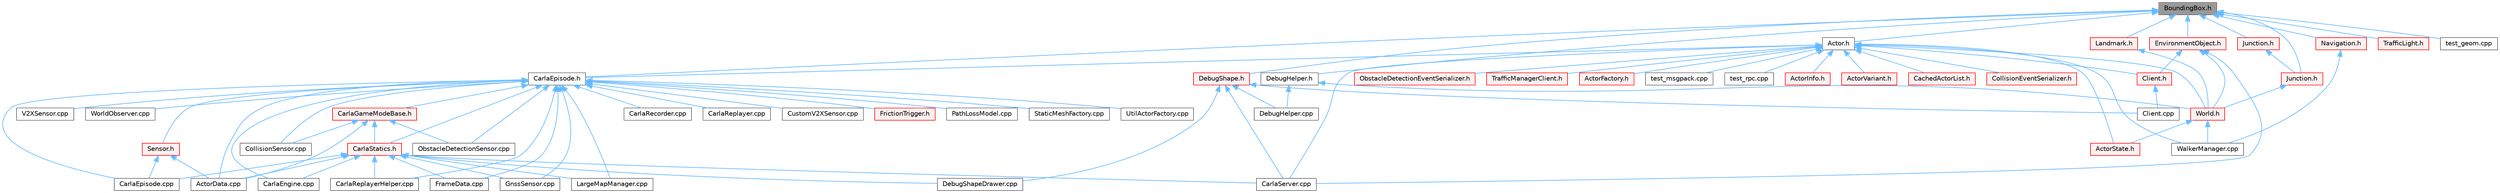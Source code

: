 digraph "BoundingBox.h"
{
 // INTERACTIVE_SVG=YES
 // LATEX_PDF_SIZE
  bgcolor="transparent";
  edge [fontname=Helvetica,fontsize=10,labelfontname=Helvetica,labelfontsize=10];
  node [fontname=Helvetica,fontsize=10,shape=box,height=0.2,width=0.4];
  Node1 [id="Node000001",label="BoundingBox.h",height=0.2,width=0.4,color="gray40", fillcolor="grey60", style="filled", fontcolor="black",tooltip=" "];
  Node1 -> Node2 [id="edge1_Node000001_Node000002",dir="back",color="steelblue1",style="solid",tooltip=" "];
  Node2 [id="Node000002",label="Actor.h",height=0.2,width=0.4,color="grey40", fillcolor="white", style="filled",URL="$d8/d73/rpc_2Actor_8h.html",tooltip=" "];
  Node2 -> Node3 [id="edge2_Node000002_Node000003",dir="back",color="steelblue1",style="solid",tooltip=" "];
  Node3 [id="Node000003",label="ActorFactory.h",height=0.2,width=0.4,color="red", fillcolor="#FFF0F0", style="filled",URL="$d7/dae/ActorFactory_8h.html",tooltip=" "];
  Node2 -> Node29 [id="edge3_Node000002_Node000029",dir="back",color="steelblue1",style="solid",tooltip=" "];
  Node29 [id="Node000029",label="ActorInfo.h",height=0.2,width=0.4,color="red", fillcolor="#FFF0F0", style="filled",URL="$d0/d4e/ActorInfo_8h.html",tooltip=" "];
  Node2 -> Node146 [id="edge4_Node000002_Node000146",dir="back",color="steelblue1",style="solid",tooltip=" "];
  Node146 [id="Node000146",label="ActorState.h",height=0.2,width=0.4,color="red", fillcolor="#FFF0F0", style="filled",URL="$d4/d22/client_2detail_2ActorState_8h.html",tooltip=" "];
  Node2 -> Node149 [id="edge5_Node000002_Node000149",dir="back",color="steelblue1",style="solid",tooltip=" "];
  Node149 [id="Node000149",label="ActorVariant.h",height=0.2,width=0.4,color="red", fillcolor="#FFF0F0", style="filled",URL="$d9/d0d/ActorVariant_8h.html",tooltip=" "];
  Node2 -> Node202 [id="edge6_Node000002_Node000202",dir="back",color="steelblue1",style="solid",tooltip=" "];
  Node202 [id="Node000202",label="CachedActorList.h",height=0.2,width=0.4,color="red", fillcolor="#FFF0F0", style="filled",URL="$d5/d81/CachedActorList_8h.html",tooltip=" "];
  Node2 -> Node37 [id="edge7_Node000002_Node000037",dir="back",color="steelblue1",style="solid",tooltip=" "];
  Node37 [id="Node000037",label="CarlaEpisode.h",height=0.2,width=0.4,color="grey40", fillcolor="white", style="filled",URL="$de/db8/CarlaEpisode_8h.html",tooltip=" "];
  Node37 -> Node31 [id="edge8_Node000037_Node000031",dir="back",color="steelblue1",style="solid",tooltip=" "];
  Node31 [id="Node000031",label="ActorData.cpp",height=0.2,width=0.4,color="grey40", fillcolor="white", style="filled",URL="$da/d7f/ActorData_8cpp.html",tooltip=" "];
  Node37 -> Node38 [id="edge9_Node000037_Node000038",dir="back",color="steelblue1",style="solid",tooltip=" "];
  Node38 [id="Node000038",label="CarlaEngine.cpp",height=0.2,width=0.4,color="grey40", fillcolor="white", style="filled",URL="$d6/da1/CarlaEngine_8cpp.html",tooltip=" "];
  Node37 -> Node39 [id="edge10_Node000037_Node000039",dir="back",color="steelblue1",style="solid",tooltip=" "];
  Node39 [id="Node000039",label="CarlaEpisode.cpp",height=0.2,width=0.4,color="grey40", fillcolor="white", style="filled",URL="$d6/dd9/CarlaEpisode_8cpp.html",tooltip=" "];
  Node37 -> Node40 [id="edge11_Node000037_Node000040",dir="back",color="steelblue1",style="solid",tooltip=" "];
  Node40 [id="Node000040",label="CarlaGameModeBase.h",height=0.2,width=0.4,color="red", fillcolor="#FFF0F0", style="filled",URL="$d3/d49/CarlaGameModeBase_8h.html",tooltip=" "];
  Node40 -> Node31 [id="edge12_Node000040_Node000031",dir="back",color="steelblue1",style="solid",tooltip=" "];
  Node40 -> Node42 [id="edge13_Node000040_Node000042",dir="back",color="steelblue1",style="solid",tooltip=" "];
  Node42 [id="Node000042",label="CarlaStatics.h",height=0.2,width=0.4,color="red", fillcolor="#FFF0F0", style="filled",URL="$d9/dc8/CarlaStatics_8h.html",tooltip=" "];
  Node42 -> Node31 [id="edge14_Node000042_Node000031",dir="back",color="steelblue1",style="solid",tooltip=" "];
  Node42 -> Node38 [id="edge15_Node000042_Node000038",dir="back",color="steelblue1",style="solid",tooltip=" "];
  Node42 -> Node39 [id="edge16_Node000042_Node000039",dir="back",color="steelblue1",style="solid",tooltip=" "];
  Node42 -> Node46 [id="edge17_Node000042_Node000046",dir="back",color="steelblue1",style="solid",tooltip=" "];
  Node46 [id="Node000046",label="CarlaReplayerHelper.cpp",height=0.2,width=0.4,color="grey40", fillcolor="white", style="filled",URL="$d2/d32/CarlaReplayerHelper_8cpp.html",tooltip=" "];
  Node42 -> Node47 [id="edge18_Node000042_Node000047",dir="back",color="steelblue1",style="solid",tooltip=" "];
  Node47 [id="Node000047",label="CarlaServer.cpp",height=0.2,width=0.4,color="grey40", fillcolor="white", style="filled",URL="$db/d6c/CarlaServer_8cpp.html",tooltip=" "];
  Node42 -> Node51 [id="edge19_Node000042_Node000051",dir="back",color="steelblue1",style="solid",tooltip=" "];
  Node51 [id="Node000051",label="DebugShapeDrawer.cpp",height=0.2,width=0.4,color="grey40", fillcolor="white", style="filled",URL="$d3/d7b/DebugShapeDrawer_8cpp.html",tooltip=" "];
  Node42 -> Node52 [id="edge20_Node000042_Node000052",dir="back",color="steelblue1",style="solid",tooltip=" "];
  Node52 [id="Node000052",label="FrameData.cpp",height=0.2,width=0.4,color="grey40", fillcolor="white", style="filled",URL="$df/d8a/FrameData_8cpp.html",tooltip=" "];
  Node42 -> Node53 [id="edge21_Node000042_Node000053",dir="back",color="steelblue1",style="solid",tooltip=" "];
  Node53 [id="Node000053",label="GnssSensor.cpp",height=0.2,width=0.4,color="grey40", fillcolor="white", style="filled",URL="$d7/d22/GnssSensor_8cpp.html",tooltip=" "];
  Node42 -> Node54 [id="edge22_Node000042_Node000054",dir="back",color="steelblue1",style="solid",tooltip=" "];
  Node54 [id="Node000054",label="LargeMapManager.cpp",height=0.2,width=0.4,color="grey40", fillcolor="white", style="filled",URL="$df/d6c/LargeMapManager_8cpp.html",tooltip=" "];
  Node40 -> Node70 [id="edge23_Node000040_Node000070",dir="back",color="steelblue1",style="solid",tooltip=" "];
  Node70 [id="Node000070",label="CollisionSensor.cpp",height=0.2,width=0.4,color="grey40", fillcolor="white", style="filled",URL="$da/df0/CollisionSensor_8cpp.html",tooltip=" "];
  Node40 -> Node71 [id="edge24_Node000040_Node000071",dir="back",color="steelblue1",style="solid",tooltip=" "];
  Node71 [id="Node000071",label="ObstacleDetectionSensor.cpp",height=0.2,width=0.4,color="grey40", fillcolor="white", style="filled",URL="$d2/d70/ObstacleDetectionSensor_8cpp.html",tooltip=" "];
  Node37 -> Node72 [id="edge25_Node000037_Node000072",dir="back",color="steelblue1",style="solid",tooltip=" "];
  Node72 [id="Node000072",label="CarlaRecorder.cpp",height=0.2,width=0.4,color="grey40", fillcolor="white", style="filled",URL="$da/d49/CarlaRecorder_8cpp.html",tooltip=" "];
  Node37 -> Node73 [id="edge26_Node000037_Node000073",dir="back",color="steelblue1",style="solid",tooltip=" "];
  Node73 [id="Node000073",label="CarlaReplayer.cpp",height=0.2,width=0.4,color="grey40", fillcolor="white", style="filled",URL="$db/dba/CarlaReplayer_8cpp.html",tooltip=" "];
  Node37 -> Node46 [id="edge27_Node000037_Node000046",dir="back",color="steelblue1",style="solid",tooltip=" "];
  Node37 -> Node42 [id="edge28_Node000037_Node000042",dir="back",color="steelblue1",style="solid",tooltip=" "];
  Node37 -> Node70 [id="edge29_Node000037_Node000070",dir="back",color="steelblue1",style="solid",tooltip=" "];
  Node37 -> Node74 [id="edge30_Node000037_Node000074",dir="back",color="steelblue1",style="solid",tooltip=" "];
  Node74 [id="Node000074",label="CustomV2XSensor.cpp",height=0.2,width=0.4,color="grey40", fillcolor="white", style="filled",URL="$d8/d97/CustomV2XSensor_8cpp.html",tooltip=" "];
  Node37 -> Node52 [id="edge31_Node000037_Node000052",dir="back",color="steelblue1",style="solid",tooltip=" "];
  Node37 -> Node75 [id="edge32_Node000037_Node000075",dir="back",color="steelblue1",style="solid",tooltip=" "];
  Node75 [id="Node000075",label="FrictionTrigger.h",height=0.2,width=0.4,color="red", fillcolor="#FFF0F0", style="filled",URL="$d4/d30/FrictionTrigger_8h.html",tooltip=" "];
  Node37 -> Node53 [id="edge33_Node000037_Node000053",dir="back",color="steelblue1",style="solid",tooltip=" "];
  Node37 -> Node54 [id="edge34_Node000037_Node000054",dir="back",color="steelblue1",style="solid",tooltip=" "];
  Node37 -> Node71 [id="edge35_Node000037_Node000071",dir="back",color="steelblue1",style="solid",tooltip=" "];
  Node37 -> Node77 [id="edge36_Node000037_Node000077",dir="back",color="steelblue1",style="solid",tooltip=" "];
  Node77 [id="Node000077",label="PathLossModel.cpp",height=0.2,width=0.4,color="grey40", fillcolor="white", style="filled",URL="$d9/dcb/PathLossModel_8cpp.html",tooltip=" "];
  Node37 -> Node78 [id="edge37_Node000037_Node000078",dir="back",color="steelblue1",style="solid",tooltip=" "];
  Node78 [id="Node000078",label="Sensor.h",height=0.2,width=0.4,color="red", fillcolor="#FFF0F0", style="filled",URL="$d7/d7d/Unreal_2CarlaUE4_2Plugins_2Carla_2Source_2Carla_2Sensor_2Sensor_8h.html",tooltip=" "];
  Node78 -> Node31 [id="edge38_Node000078_Node000031",dir="back",color="steelblue1",style="solid",tooltip=" "];
  Node78 -> Node39 [id="edge39_Node000078_Node000039",dir="back",color="steelblue1",style="solid",tooltip=" "];
  Node37 -> Node105 [id="edge40_Node000037_Node000105",dir="back",color="steelblue1",style="solid",tooltip=" "];
  Node105 [id="Node000105",label="StaticMeshFactory.cpp",height=0.2,width=0.4,color="grey40", fillcolor="white", style="filled",URL="$d7/dc4/StaticMeshFactory_8cpp.html",tooltip=" "];
  Node37 -> Node106 [id="edge41_Node000037_Node000106",dir="back",color="steelblue1",style="solid",tooltip=" "];
  Node106 [id="Node000106",label="UtilActorFactory.cpp",height=0.2,width=0.4,color="grey40", fillcolor="white", style="filled",URL="$dc/df0/UtilActorFactory_8cpp.html",tooltip=" "];
  Node37 -> Node81 [id="edge42_Node000037_Node000081",dir="back",color="steelblue1",style="solid",tooltip=" "];
  Node81 [id="Node000081",label="V2XSensor.cpp",height=0.2,width=0.4,color="grey40", fillcolor="white", style="filled",URL="$d2/df9/V2XSensor_8cpp.html",tooltip=" "];
  Node37 -> Node124 [id="edge43_Node000037_Node000124",dir="back",color="steelblue1",style="solid",tooltip=" "];
  Node124 [id="Node000124",label="WorldObserver.cpp",height=0.2,width=0.4,color="grey40", fillcolor="white", style="filled",URL="$d9/de7/WorldObserver_8cpp.html",tooltip=" "];
  Node2 -> Node47 [id="edge44_Node000002_Node000047",dir="back",color="steelblue1",style="solid",tooltip=" "];
  Node2 -> Node207 [id="edge45_Node000002_Node000207",dir="back",color="steelblue1",style="solid",tooltip=" "];
  Node207 [id="Node000207",label="Client.h",height=0.2,width=0.4,color="red", fillcolor="#FFF0F0", style="filled",URL="$df/d8b/client_2detail_2Client_8h.html",tooltip=" "];
  Node207 -> Node208 [id="edge46_Node000207_Node000208",dir="back",color="steelblue1",style="solid",tooltip=" "];
  Node208 [id="Node000208",label="Client.cpp",height=0.2,width=0.4,color="grey40", fillcolor="white", style="filled",URL="$dc/d4a/client_2detail_2Client_8cpp.html",tooltip=" "];
  Node2 -> Node209 [id="edge47_Node000002_Node000209",dir="back",color="steelblue1",style="solid",tooltip=" "];
  Node209 [id="Node000209",label="CollisionEventSerializer.h",height=0.2,width=0.4,color="red", fillcolor="#FFF0F0", style="filled",URL="$d8/d9f/CollisionEventSerializer_8h.html",tooltip=" "];
  Node2 -> Node215 [id="edge48_Node000002_Node000215",dir="back",color="steelblue1",style="solid",tooltip=" "];
  Node215 [id="Node000215",label="ObstacleDetectionEventSerializer.h",height=0.2,width=0.4,color="red", fillcolor="#FFF0F0", style="filled",URL="$d3/d5c/ObstacleDetectionEventSerializer_8h.html",tooltip=" "];
  Node2 -> Node216 [id="edge49_Node000002_Node000216",dir="back",color="steelblue1",style="solid",tooltip=" "];
  Node216 [id="Node000216",label="TrafficManagerClient.h",height=0.2,width=0.4,color="red", fillcolor="#FFF0F0", style="filled",URL="$d9/d60/TrafficManagerClient_8h.html",tooltip=" "];
  Node2 -> Node26 [id="edge50_Node000002_Node000026",dir="back",color="steelblue1",style="solid",tooltip=" "];
  Node26 [id="Node000026",label="WalkerManager.cpp",height=0.2,width=0.4,color="grey40", fillcolor="white", style="filled",URL="$d2/dbb/WalkerManager_8cpp.html",tooltip=" "];
  Node2 -> Node206 [id="edge51_Node000002_Node000206",dir="back",color="steelblue1",style="solid",tooltip=" "];
  Node206 [id="Node000206",label="World.h",height=0.2,width=0.4,color="red", fillcolor="#FFF0F0", style="filled",URL="$dd/d5b/World_8h.html",tooltip=" "];
  Node206 -> Node146 [id="edge52_Node000206_Node000146",dir="back",color="steelblue1",style="solid",tooltip=" "];
  Node206 -> Node26 [id="edge53_Node000206_Node000026",dir="back",color="steelblue1",style="solid",tooltip=" "];
  Node2 -> Node217 [id="edge54_Node000002_Node000217",dir="back",color="steelblue1",style="solid",tooltip=" "];
  Node217 [id="Node000217",label="test_msgpack.cpp",height=0.2,width=0.4,color="grey40", fillcolor="white", style="filled",URL="$dc/ddc/test__msgpack_8cpp.html",tooltip=" "];
  Node2 -> Node218 [id="edge55_Node000002_Node000218",dir="back",color="steelblue1",style="solid",tooltip=" "];
  Node218 [id="Node000218",label="test_rpc.cpp",height=0.2,width=0.4,color="grey40", fillcolor="white", style="filled",URL="$df/d8b/test__rpc_8cpp.html",tooltip=" "];
  Node1 -> Node37 [id="edge56_Node000001_Node000037",dir="back",color="steelblue1",style="solid",tooltip=" "];
  Node1 -> Node219 [id="edge57_Node000001_Node000219",dir="back",color="steelblue1",style="solid",tooltip=" "];
  Node219 [id="Node000219",label="DebugHelper.h",height=0.2,width=0.4,color="grey40", fillcolor="white", style="filled",URL="$d1/dbe/DebugHelper_8h.html",tooltip=" "];
  Node219 -> Node11 [id="edge58_Node000219_Node000011",dir="back",color="steelblue1",style="solid",tooltip=" "];
  Node11 [id="Node000011",label="DebugHelper.cpp",height=0.2,width=0.4,color="grey40", fillcolor="white", style="filled",URL="$d2/d01/DebugHelper_8cpp.html",tooltip=" "];
  Node219 -> Node206 [id="edge59_Node000219_Node000206",dir="back",color="steelblue1",style="solid",tooltip=" "];
  Node1 -> Node220 [id="edge60_Node000001_Node000220",dir="back",color="steelblue1",style="solid",tooltip=" "];
  Node220 [id="Node000220",label="DebugShape.h",height=0.2,width=0.4,color="red", fillcolor="#FFF0F0", style="filled",URL="$dd/dd3/DebugShape_8h.html",tooltip=" "];
  Node220 -> Node47 [id="edge61_Node000220_Node000047",dir="back",color="steelblue1",style="solid",tooltip=" "];
  Node220 -> Node208 [id="edge62_Node000220_Node000208",dir="back",color="steelblue1",style="solid",tooltip=" "];
  Node220 -> Node11 [id="edge63_Node000220_Node000011",dir="back",color="steelblue1",style="solid",tooltip=" "];
  Node220 -> Node51 [id="edge64_Node000220_Node000051",dir="back",color="steelblue1",style="solid",tooltip=" "];
  Node1 -> Node221 [id="edge65_Node000001_Node000221",dir="back",color="steelblue1",style="solid",tooltip=" "];
  Node221 [id="Node000221",label="EnvironmentObject.h",height=0.2,width=0.4,color="red", fillcolor="#FFF0F0", style="filled",URL="$de/d10/LibCarla_2source_2carla_2rpc_2EnvironmentObject_8h.html",tooltip=" "];
  Node221 -> Node47 [id="edge66_Node000221_Node000047",dir="back",color="steelblue1",style="solid",tooltip=" "];
  Node221 -> Node207 [id="edge67_Node000221_Node000207",dir="back",color="steelblue1",style="solid",tooltip=" "];
  Node221 -> Node206 [id="edge68_Node000221_Node000206",dir="back",color="steelblue1",style="solid",tooltip=" "];
  Node1 -> Node222 [id="edge69_Node000001_Node000222",dir="back",color="steelblue1",style="solid",tooltip=" "];
  Node222 [id="Node000222",label="Junction.h",height=0.2,width=0.4,color="red", fillcolor="#FFF0F0", style="filled",URL="$dd/d55/client_2Junction_8h.html",tooltip=" "];
  Node222 -> Node206 [id="edge70_Node000222_Node000206",dir="back",color="steelblue1",style="solid",tooltip=" "];
  Node1 -> Node226 [id="edge71_Node000001_Node000226",dir="back",color="steelblue1",style="solid",tooltip=" "];
  Node226 [id="Node000226",label="Junction.h",height=0.2,width=0.4,color="red", fillcolor="#FFF0F0", style="filled",URL="$d1/d3a/road_2Junction_8h.html",tooltip=" "];
  Node226 -> Node222 [id="edge72_Node000226_Node000222",dir="back",color="steelblue1",style="solid",tooltip=" "];
  Node1 -> Node276 [id="edge73_Node000001_Node000276",dir="back",color="steelblue1",style="solid",tooltip=" "];
  Node276 [id="Node000276",label="Landmark.h",height=0.2,width=0.4,color="red", fillcolor="#FFF0F0", style="filled",URL="$db/d18/Landmark_8h.html",tooltip=" "];
  Node276 -> Node206 [id="edge74_Node000276_Node000206",dir="back",color="steelblue1",style="solid",tooltip=" "];
  Node1 -> Node196 [id="edge75_Node000001_Node000196",dir="back",color="steelblue1",style="solid",tooltip=" "];
  Node196 [id="Node000196",label="Navigation.h",height=0.2,width=0.4,color="red", fillcolor="#FFF0F0", style="filled",URL="$d0/d36/Navigation_8h.html",tooltip=" "];
  Node196 -> Node26 [id="edge76_Node000196_Node000026",dir="back",color="steelblue1",style="solid",tooltip=" "];
  Node1 -> Node193 [id="edge77_Node000001_Node000193",dir="back",color="steelblue1",style="solid",tooltip=" "];
  Node193 [id="Node000193",label="TrafficLight.h",height=0.2,width=0.4,color="red", fillcolor="#FFF0F0", style="filled",URL="$d5/d9e/TrafficLight_8h.html",tooltip=" "];
  Node1 -> Node277 [id="edge78_Node000001_Node000277",dir="back",color="steelblue1",style="solid",tooltip=" "];
  Node277 [id="Node000277",label="test_geom.cpp",height=0.2,width=0.4,color="grey40", fillcolor="white", style="filled",URL="$d6/dd9/test__geom_8cpp.html",tooltip=" "];
}
